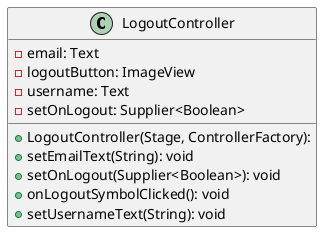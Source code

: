 @startuml
class LogoutController {
  + LogoutController(Stage, ControllerFactory):
  - email: Text
  - logoutButton: ImageView
  - username: Text
  - setOnLogout: Supplier<Boolean>
  + setEmailText(String): void
  + setOnLogout(Supplier<Boolean>): void
  + onLogoutSymbolClicked(): void
  + setUsernameText(String): void
}
@enduml